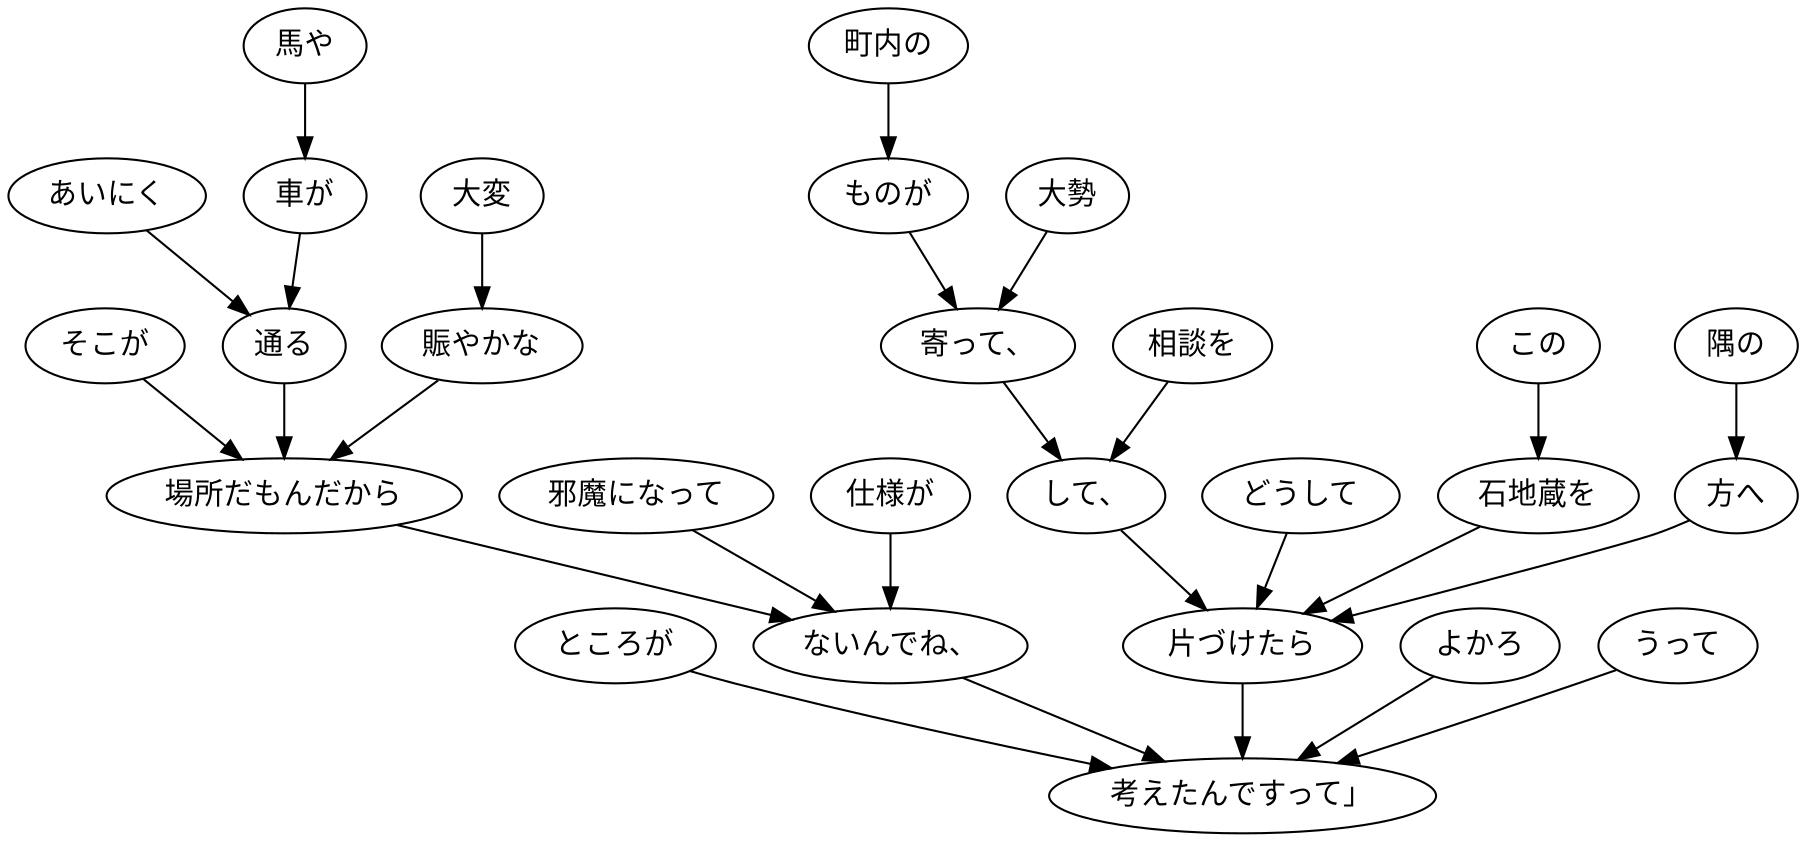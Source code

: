 digraph graph6837 {
	node0 [label="ところが"];
	node1 [label="そこが"];
	node2 [label="あいにく"];
	node3 [label="馬や"];
	node4 [label="車が"];
	node5 [label="通る"];
	node6 [label="大変"];
	node7 [label="賑やかな"];
	node8 [label="場所だもんだから"];
	node9 [label="邪魔になって"];
	node10 [label="仕様が"];
	node11 [label="ないんでね、"];
	node12 [label="町内の"];
	node13 [label="ものが"];
	node14 [label="大勢"];
	node15 [label="寄って、"];
	node16 [label="相談を"];
	node17 [label="して、"];
	node18 [label="どうして"];
	node19 [label="この"];
	node20 [label="石地蔵を"];
	node21 [label="隅の"];
	node22 [label="方へ"];
	node23 [label="片づけたら"];
	node24 [label="よかろ"];
	node25 [label="うって"];
	node26 [label="考えたんですって」"];
	node0 -> node26;
	node1 -> node8;
	node2 -> node5;
	node3 -> node4;
	node4 -> node5;
	node5 -> node8;
	node6 -> node7;
	node7 -> node8;
	node8 -> node11;
	node9 -> node11;
	node10 -> node11;
	node11 -> node26;
	node12 -> node13;
	node13 -> node15;
	node14 -> node15;
	node15 -> node17;
	node16 -> node17;
	node17 -> node23;
	node18 -> node23;
	node19 -> node20;
	node20 -> node23;
	node21 -> node22;
	node22 -> node23;
	node23 -> node26;
	node24 -> node26;
	node25 -> node26;
}

